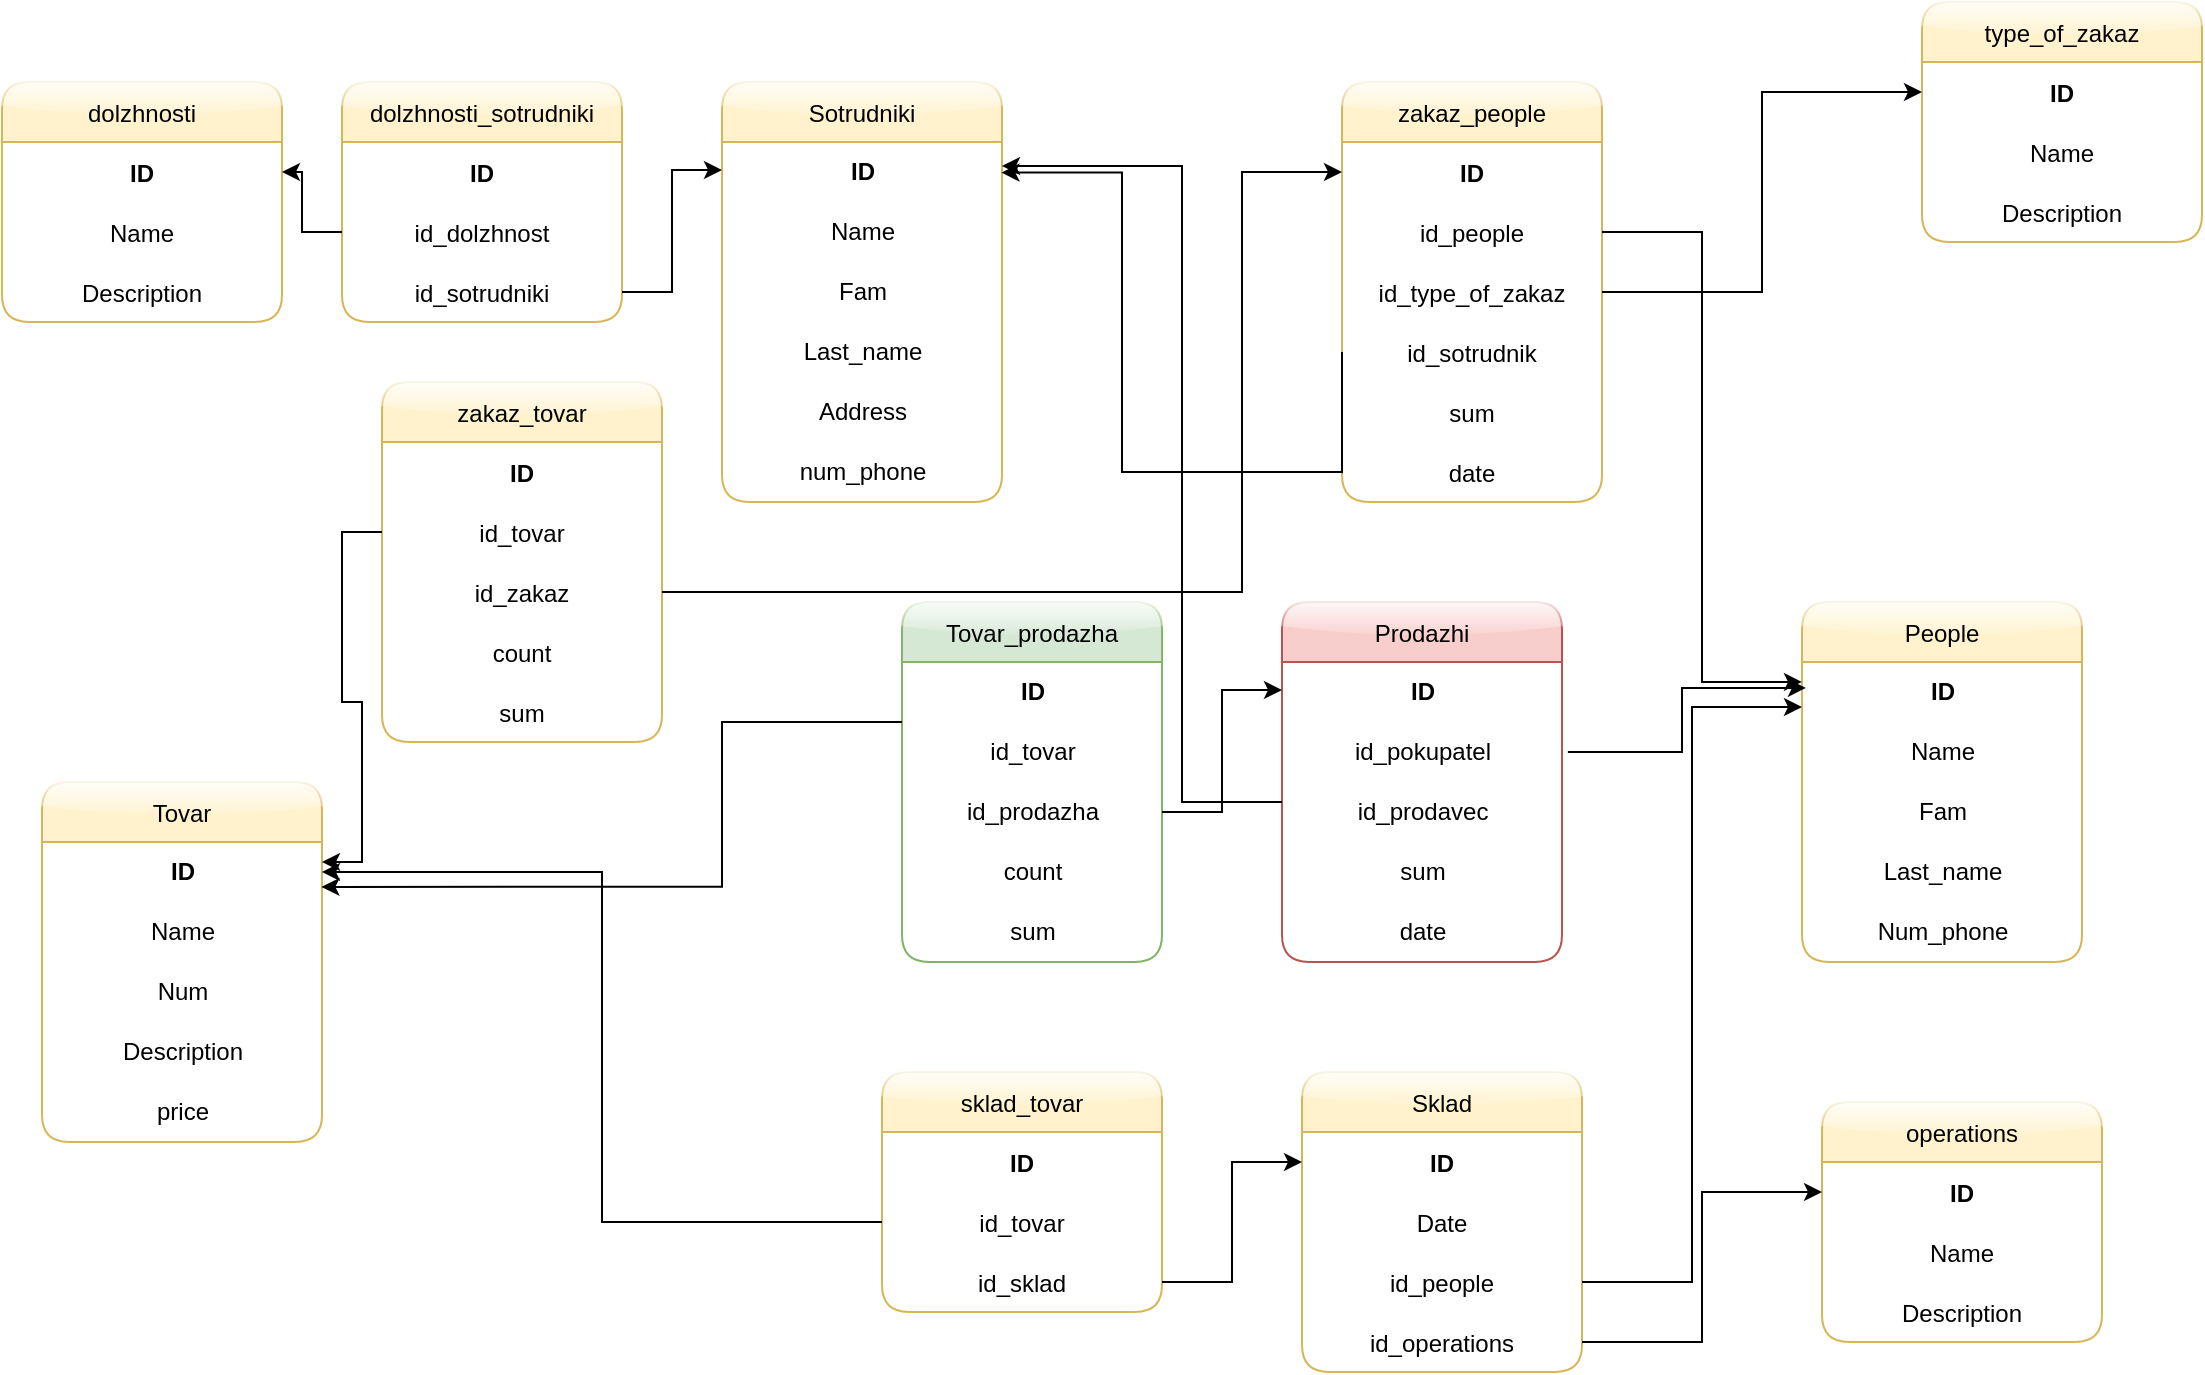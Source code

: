 <mxfile version="20.5.1" type="github">
  <diagram name="Page-1" id="efa7a0a1-bf9b-a30e-e6df-94a7791c09e9">
    <mxGraphModel dx="2066" dy="669" grid="1" gridSize="10" guides="1" tooltips="1" connect="1" arrows="1" fold="1" page="1" pageScale="1" pageWidth="826" pageHeight="1169" background="none" math="0" shadow="0">
      <root>
        <mxCell id="0" />
        <mxCell id="1" parent="0" />
        <mxCell id="ebfX2xSwdslehIs39QLn-114" value="People" style="swimlane;fontStyle=0;childLayout=stackLayout;horizontal=1;startSize=30;horizontalStack=0;resizeParent=1;resizeParentMax=0;resizeLast=0;collapsible=1;marginBottom=0;fillColor=#fff2cc;strokeColor=#d6b656;swimlaneFillColor=default;perimeterSpacing=1;rounded=1;shadow=0;sketch=0;glass=1;swimlaneLine=1;" parent="1" vertex="1">
          <mxGeometry x="660" y="540" width="140" height="180" as="geometry" />
        </mxCell>
        <mxCell id="ebfX2xSwdslehIs39QLn-123" value="&lt;div align=&quot;center&quot;&gt;&lt;b&gt;ID&lt;/b&gt;&lt;/div&gt;" style="text;html=1;align=center;verticalAlign=middle;resizable=0;points=[];autosize=1;strokeColor=none;fillColor=none;" parent="ebfX2xSwdslehIs39QLn-114" vertex="1">
          <mxGeometry y="30" width="140" height="30" as="geometry" />
        </mxCell>
        <mxCell id="ebfX2xSwdslehIs39QLn-129" value="Name" style="text;html=1;align=center;verticalAlign=middle;resizable=0;points=[];autosize=1;strokeColor=none;fillColor=none;" parent="ebfX2xSwdslehIs39QLn-114" vertex="1">
          <mxGeometry y="60" width="140" height="30" as="geometry" />
        </mxCell>
        <mxCell id="ebfX2xSwdslehIs39QLn-130" value="Fam" style="text;html=1;align=center;verticalAlign=middle;resizable=0;points=[];autosize=1;strokeColor=none;fillColor=none;" parent="ebfX2xSwdslehIs39QLn-114" vertex="1">
          <mxGeometry y="90" width="140" height="30" as="geometry" />
        </mxCell>
        <mxCell id="ebfX2xSwdslehIs39QLn-131" value="Last_name" style="text;html=1;align=center;verticalAlign=middle;resizable=0;points=[];autosize=1;strokeColor=none;fillColor=none;" parent="ebfX2xSwdslehIs39QLn-114" vertex="1">
          <mxGeometry y="120" width="140" height="30" as="geometry" />
        </mxCell>
        <mxCell id="ebfX2xSwdslehIs39QLn-132" value="Num_phone" style="text;html=1;align=center;verticalAlign=middle;resizable=0;points=[];autosize=1;strokeColor=none;fillColor=none;" parent="ebfX2xSwdslehIs39QLn-114" vertex="1">
          <mxGeometry y="150" width="140" height="30" as="geometry" />
        </mxCell>
        <mxCell id="wyc7OIWixu-rkBDjUx6X-9" style="edgeStyle=orthogonalEdgeStyle;rounded=0;orthogonalLoop=1;jettySize=auto;html=1;exitX=1.021;exitY=0.5;exitDx=0;exitDy=0;entryX=0.014;entryY=0.433;entryDx=0;entryDy=0;entryPerimeter=0;exitPerimeter=0;" edge="1" parent="1" source="ebfX2xSwdslehIs39QLn-137" target="ebfX2xSwdslehIs39QLn-123">
          <mxGeometry relative="1" as="geometry" />
        </mxCell>
        <mxCell id="ebfX2xSwdslehIs39QLn-124" value="Prodazhi" style="swimlane;fontStyle=0;childLayout=stackLayout;horizontal=1;startSize=30;horizontalStack=0;resizeParent=1;resizeParentMax=0;resizeLast=0;collapsible=1;marginBottom=0;fillColor=#f8cecc;strokeColor=#b85450;swimlaneFillColor=default;rounded=1;shadow=0;sketch=0;glass=1;" parent="1" vertex="1">
          <mxGeometry x="400" y="540" width="140" height="180" as="geometry" />
        </mxCell>
        <mxCell id="ebfX2xSwdslehIs39QLn-125" value="&lt;div align=&quot;center&quot;&gt;&lt;b&gt;ID&lt;/b&gt;&lt;/div&gt;" style="text;html=1;align=center;verticalAlign=middle;resizable=0;points=[];autosize=1;strokeColor=none;fillColor=none;" parent="ebfX2xSwdslehIs39QLn-124" vertex="1">
          <mxGeometry y="30" width="140" height="30" as="geometry" />
        </mxCell>
        <mxCell id="ebfX2xSwdslehIs39QLn-137" value="id_pokupatel" style="text;html=1;align=center;verticalAlign=middle;resizable=0;points=[];autosize=1;strokeColor=none;fillColor=none;" parent="ebfX2xSwdslehIs39QLn-124" vertex="1">
          <mxGeometry y="60" width="140" height="30" as="geometry" />
        </mxCell>
        <mxCell id="ebfX2xSwdslehIs39QLn-138" value="id_prodavec" style="text;html=1;align=center;verticalAlign=middle;resizable=0;points=[];autosize=1;strokeColor=none;fillColor=none;" parent="ebfX2xSwdslehIs39QLn-124" vertex="1">
          <mxGeometry y="90" width="140" height="30" as="geometry" />
        </mxCell>
        <mxCell id="wyc7OIWixu-rkBDjUx6X-6" value="sum" style="text;html=1;align=center;verticalAlign=middle;resizable=0;points=[];autosize=1;strokeColor=none;fillColor=none;" vertex="1" parent="ebfX2xSwdslehIs39QLn-124">
          <mxGeometry y="120" width="140" height="30" as="geometry" />
        </mxCell>
        <mxCell id="wyc7OIWixu-rkBDjUx6X-7" value="date" style="text;html=1;align=center;verticalAlign=middle;resizable=0;points=[];autosize=1;strokeColor=none;fillColor=none;" vertex="1" parent="ebfX2xSwdslehIs39QLn-124">
          <mxGeometry y="150" width="140" height="30" as="geometry" />
        </mxCell>
        <mxCell id="wyc7OIWixu-rkBDjUx6X-10" value="Tovar_prodazha" style="swimlane;fontStyle=0;childLayout=stackLayout;horizontal=1;startSize=30;horizontalStack=0;resizeParent=1;resizeParentMax=0;resizeLast=0;collapsible=1;marginBottom=0;fillColor=#d5e8d4;strokeColor=#82b366;swimlaneFillColor=default;rounded=1;shadow=0;sketch=0;glass=1;" vertex="1" parent="1">
          <mxGeometry x="210" y="540" width="130" height="180" as="geometry" />
        </mxCell>
        <mxCell id="wyc7OIWixu-rkBDjUx6X-11" value="&lt;div align=&quot;center&quot;&gt;&lt;b&gt;ID&lt;/b&gt;&lt;/div&gt;" style="text;html=1;align=center;verticalAlign=middle;resizable=0;points=[];autosize=1;strokeColor=none;fillColor=none;" vertex="1" parent="wyc7OIWixu-rkBDjUx6X-10">
          <mxGeometry y="30" width="130" height="30" as="geometry" />
        </mxCell>
        <mxCell id="wyc7OIWixu-rkBDjUx6X-12" value="id_tovar" style="text;html=1;align=center;verticalAlign=middle;resizable=0;points=[];autosize=1;strokeColor=none;fillColor=none;" vertex="1" parent="wyc7OIWixu-rkBDjUx6X-10">
          <mxGeometry y="60" width="130" height="30" as="geometry" />
        </mxCell>
        <mxCell id="wyc7OIWixu-rkBDjUx6X-13" value="id_prodazha" style="text;html=1;align=center;verticalAlign=middle;resizable=0;points=[];autosize=1;strokeColor=none;fillColor=none;" vertex="1" parent="wyc7OIWixu-rkBDjUx6X-10">
          <mxGeometry y="90" width="130" height="30" as="geometry" />
        </mxCell>
        <mxCell id="wyc7OIWixu-rkBDjUx6X-14" value="count" style="text;html=1;align=center;verticalAlign=middle;resizable=0;points=[];autosize=1;strokeColor=none;fillColor=none;" vertex="1" parent="wyc7OIWixu-rkBDjUx6X-10">
          <mxGeometry y="120" width="130" height="30" as="geometry" />
        </mxCell>
        <mxCell id="wyc7OIWixu-rkBDjUx6X-15" value="sum" style="text;html=1;align=center;verticalAlign=middle;resizable=0;points=[];autosize=1;strokeColor=none;fillColor=none;" vertex="1" parent="wyc7OIWixu-rkBDjUx6X-10">
          <mxGeometry y="150" width="130" height="30" as="geometry" />
        </mxCell>
        <mxCell id="wyc7OIWixu-rkBDjUx6X-17" value="Tovar" style="swimlane;fontStyle=0;childLayout=stackLayout;horizontal=1;startSize=30;horizontalStack=0;resizeParent=1;resizeParentMax=0;resizeLast=0;collapsible=1;marginBottom=0;fillColor=#fff2cc;strokeColor=#d6b656;swimlaneFillColor=default;rounded=1;shadow=0;sketch=0;glass=1;" vertex="1" parent="1">
          <mxGeometry x="-220" y="630" width="140" height="180" as="geometry" />
        </mxCell>
        <mxCell id="wyc7OIWixu-rkBDjUx6X-18" value="&lt;div align=&quot;center&quot;&gt;&lt;b&gt;ID&lt;/b&gt;&lt;/div&gt;" style="text;html=1;align=center;verticalAlign=middle;resizable=0;points=[];autosize=1;strokeColor=none;fillColor=none;" vertex="1" parent="wyc7OIWixu-rkBDjUx6X-17">
          <mxGeometry y="30" width="140" height="30" as="geometry" />
        </mxCell>
        <mxCell id="wyc7OIWixu-rkBDjUx6X-19" value="Name" style="text;html=1;align=center;verticalAlign=middle;resizable=0;points=[];autosize=1;strokeColor=none;fillColor=none;" vertex="1" parent="wyc7OIWixu-rkBDjUx6X-17">
          <mxGeometry y="60" width="140" height="30" as="geometry" />
        </mxCell>
        <mxCell id="wyc7OIWixu-rkBDjUx6X-20" value="Num" style="text;html=1;align=center;verticalAlign=middle;resizable=0;points=[];autosize=1;strokeColor=none;fillColor=none;" vertex="1" parent="wyc7OIWixu-rkBDjUx6X-17">
          <mxGeometry y="90" width="140" height="30" as="geometry" />
        </mxCell>
        <mxCell id="wyc7OIWixu-rkBDjUx6X-21" value="Description" style="text;html=1;align=center;verticalAlign=middle;resizable=0;points=[];autosize=1;strokeColor=none;fillColor=none;" vertex="1" parent="wyc7OIWixu-rkBDjUx6X-17">
          <mxGeometry y="120" width="140" height="30" as="geometry" />
        </mxCell>
        <mxCell id="wyc7OIWixu-rkBDjUx6X-22" value="price" style="text;html=1;align=center;verticalAlign=middle;resizable=0;points=[];autosize=1;strokeColor=none;fillColor=none;" vertex="1" parent="wyc7OIWixu-rkBDjUx6X-17">
          <mxGeometry y="150" width="140" height="30" as="geometry" />
        </mxCell>
        <mxCell id="wyc7OIWixu-rkBDjUx6X-24" style="edgeStyle=orthogonalEdgeStyle;rounded=0;orthogonalLoop=1;jettySize=auto;html=1;entryX=0;entryY=0.467;entryDx=0;entryDy=0;entryPerimeter=0;" edge="1" parent="1" source="wyc7OIWixu-rkBDjUx6X-13" target="ebfX2xSwdslehIs39QLn-125">
          <mxGeometry relative="1" as="geometry" />
        </mxCell>
        <mxCell id="wyc7OIWixu-rkBDjUx6X-25" value="Sotrudniki" style="swimlane;fontStyle=0;childLayout=stackLayout;horizontal=1;startSize=30;horizontalStack=0;resizeParent=1;resizeParentMax=0;resizeLast=0;collapsible=1;marginBottom=0;fillColor=#fff2cc;strokeColor=#d6b656;gradientColor=none;swimlaneFillColor=default;rounded=1;shadow=0;sketch=0;glass=1;" vertex="1" parent="1">
          <mxGeometry x="120" y="280" width="140" height="210" as="geometry">
            <mxRectangle x="90" y="280" width="100" height="30" as="alternateBounds" />
          </mxGeometry>
        </mxCell>
        <mxCell id="wyc7OIWixu-rkBDjUx6X-26" value="&lt;div align=&quot;center&quot;&gt;&lt;b&gt;ID&lt;/b&gt;&lt;/div&gt;" style="text;html=1;align=center;verticalAlign=middle;resizable=0;points=[];autosize=1;strokeColor=none;fillColor=none;" vertex="1" parent="wyc7OIWixu-rkBDjUx6X-25">
          <mxGeometry y="30" width="140" height="30" as="geometry" />
        </mxCell>
        <mxCell id="wyc7OIWixu-rkBDjUx6X-27" value="Name" style="text;html=1;align=center;verticalAlign=middle;resizable=0;points=[];autosize=1;strokeColor=none;fillColor=none;" vertex="1" parent="wyc7OIWixu-rkBDjUx6X-25">
          <mxGeometry y="60" width="140" height="30" as="geometry" />
        </mxCell>
        <mxCell id="wyc7OIWixu-rkBDjUx6X-28" value="Fam" style="text;html=1;align=center;verticalAlign=middle;resizable=0;points=[];autosize=1;strokeColor=none;fillColor=none;" vertex="1" parent="wyc7OIWixu-rkBDjUx6X-25">
          <mxGeometry y="90" width="140" height="30" as="geometry" />
        </mxCell>
        <mxCell id="wyc7OIWixu-rkBDjUx6X-29" value="Last_name" style="text;html=1;align=center;verticalAlign=middle;resizable=0;points=[];autosize=1;strokeColor=none;fillColor=none;" vertex="1" parent="wyc7OIWixu-rkBDjUx6X-25">
          <mxGeometry y="120" width="140" height="30" as="geometry" />
        </mxCell>
        <mxCell id="wyc7OIWixu-rkBDjUx6X-42" value="Address" style="text;html=1;align=center;verticalAlign=middle;resizable=0;points=[];autosize=1;strokeColor=none;fillColor=none;" vertex="1" parent="wyc7OIWixu-rkBDjUx6X-25">
          <mxGeometry y="150" width="140" height="30" as="geometry" />
        </mxCell>
        <mxCell id="wyc7OIWixu-rkBDjUx6X-43" value="num_phone" style="text;html=1;align=center;verticalAlign=middle;resizable=0;points=[];autosize=1;strokeColor=none;fillColor=none;" vertex="1" parent="wyc7OIWixu-rkBDjUx6X-25">
          <mxGeometry y="180" width="140" height="30" as="geometry" />
        </mxCell>
        <mxCell id="wyc7OIWixu-rkBDjUx6X-44" style="edgeStyle=orthogonalEdgeStyle;rounded=0;orthogonalLoop=1;jettySize=auto;html=1;entryX=1;entryY=0.4;entryDx=0;entryDy=0;entryPerimeter=0;" edge="1" parent="1" source="ebfX2xSwdslehIs39QLn-138" target="wyc7OIWixu-rkBDjUx6X-26">
          <mxGeometry relative="1" as="geometry">
            <Array as="points">
              <mxPoint x="350" y="640" />
              <mxPoint x="350" y="322" />
            </Array>
          </mxGeometry>
        </mxCell>
        <mxCell id="wyc7OIWixu-rkBDjUx6X-46" value="dolzhnosti" style="swimlane;fontStyle=0;childLayout=stackLayout;horizontal=1;startSize=30;horizontalStack=0;resizeParent=1;resizeParentMax=0;resizeLast=0;collapsible=1;marginBottom=0;rounded=1;shadow=0;glass=1;sketch=0;gradientColor=none;fillColor=#fff2cc;strokeColor=#d6b656;swimlaneFillColor=default;" vertex="1" parent="1">
          <mxGeometry x="-240" y="280" width="140" height="120" as="geometry" />
        </mxCell>
        <mxCell id="wyc7OIWixu-rkBDjUx6X-47" value="ID" style="text;strokeColor=none;fillColor=none;align=center;verticalAlign=middle;spacingLeft=4;spacingRight=4;overflow=hidden;points=[[0,0.5],[1,0.5]];portConstraint=eastwest;rotatable=0;rounded=1;shadow=0;glass=1;sketch=0;fontStyle=1" vertex="1" parent="wyc7OIWixu-rkBDjUx6X-46">
          <mxGeometry y="30" width="140" height="30" as="geometry" />
        </mxCell>
        <mxCell id="wyc7OIWixu-rkBDjUx6X-55" value="Name" style="text;strokeColor=none;fillColor=none;align=center;verticalAlign=middle;spacingLeft=4;spacingRight=4;overflow=hidden;points=[[0,0.5],[1,0.5]];portConstraint=eastwest;rotatable=0;rounded=1;shadow=0;glass=1;sketch=0;fontStyle=0" vertex="1" parent="wyc7OIWixu-rkBDjUx6X-46">
          <mxGeometry y="60" width="140" height="30" as="geometry" />
        </mxCell>
        <mxCell id="wyc7OIWixu-rkBDjUx6X-56" value="Description" style="text;strokeColor=none;fillColor=none;align=center;verticalAlign=middle;spacingLeft=4;spacingRight=4;overflow=hidden;points=[[0,0.5],[1,0.5]];portConstraint=eastwest;rotatable=0;rounded=1;shadow=0;glass=1;sketch=0;fontStyle=0" vertex="1" parent="wyc7OIWixu-rkBDjUx6X-46">
          <mxGeometry y="90" width="140" height="30" as="geometry" />
        </mxCell>
        <mxCell id="wyc7OIWixu-rkBDjUx6X-57" value="dolzhnosti_sotrudniki" style="swimlane;fontStyle=0;childLayout=stackLayout;horizontal=1;startSize=30;horizontalStack=0;resizeParent=1;resizeParentMax=0;resizeLast=0;collapsible=1;marginBottom=0;rounded=1;shadow=0;glass=1;sketch=0;gradientColor=none;fillColor=#fff2cc;strokeColor=#d6b656;swimlaneFillColor=default;" vertex="1" parent="1">
          <mxGeometry x="-70" y="280" width="140" height="120" as="geometry" />
        </mxCell>
        <mxCell id="wyc7OIWixu-rkBDjUx6X-58" value="ID" style="text;strokeColor=none;fillColor=none;align=center;verticalAlign=middle;spacingLeft=4;spacingRight=4;overflow=hidden;points=[[0,0.5],[1,0.5]];portConstraint=eastwest;rotatable=0;rounded=1;shadow=0;glass=1;sketch=0;fontStyle=1" vertex="1" parent="wyc7OIWixu-rkBDjUx6X-57">
          <mxGeometry y="30" width="140" height="30" as="geometry" />
        </mxCell>
        <mxCell id="wyc7OIWixu-rkBDjUx6X-59" value="id_dolzhnost" style="text;strokeColor=none;fillColor=none;align=center;verticalAlign=middle;spacingLeft=4;spacingRight=4;overflow=hidden;points=[[0,0.5],[1,0.5]];portConstraint=eastwest;rotatable=0;rounded=1;shadow=0;glass=1;sketch=0;fontStyle=0" vertex="1" parent="wyc7OIWixu-rkBDjUx6X-57">
          <mxGeometry y="60" width="140" height="30" as="geometry" />
        </mxCell>
        <mxCell id="wyc7OIWixu-rkBDjUx6X-60" value="id_sotrudniki" style="text;strokeColor=none;fillColor=none;align=center;verticalAlign=middle;spacingLeft=4;spacingRight=4;overflow=hidden;points=[[0,0.5],[1,0.5]];portConstraint=eastwest;rotatable=0;rounded=1;shadow=0;glass=1;sketch=0;fontStyle=0" vertex="1" parent="wyc7OIWixu-rkBDjUx6X-57">
          <mxGeometry y="90" width="140" height="30" as="geometry" />
        </mxCell>
        <mxCell id="wyc7OIWixu-rkBDjUx6X-61" style="edgeStyle=orthogonalEdgeStyle;rounded=0;orthogonalLoop=1;jettySize=auto;html=1;exitX=0;exitY=0.5;exitDx=0;exitDy=0;entryX=1;entryY=0.5;entryDx=0;entryDy=0;" edge="1" parent="1" source="wyc7OIWixu-rkBDjUx6X-59" target="wyc7OIWixu-rkBDjUx6X-47">
          <mxGeometry relative="1" as="geometry" />
        </mxCell>
        <mxCell id="wyc7OIWixu-rkBDjUx6X-62" style="edgeStyle=orthogonalEdgeStyle;rounded=0;orthogonalLoop=1;jettySize=auto;html=1;exitX=1;exitY=0.5;exitDx=0;exitDy=0;entryX=0;entryY=0.467;entryDx=0;entryDy=0;entryPerimeter=0;" edge="1" parent="1" source="wyc7OIWixu-rkBDjUx6X-60" target="wyc7OIWixu-rkBDjUx6X-26">
          <mxGeometry relative="1" as="geometry" />
        </mxCell>
        <mxCell id="wyc7OIWixu-rkBDjUx6X-63" value="Sklad" style="swimlane;fontStyle=0;childLayout=stackLayout;horizontal=1;startSize=30;horizontalStack=0;resizeParent=1;resizeParentMax=0;resizeLast=0;collapsible=1;marginBottom=0;rounded=1;shadow=0;glass=1;sketch=0;gradientColor=none;fillColor=#fff2cc;strokeColor=#d6b656;swimlaneFillColor=default;" vertex="1" parent="1">
          <mxGeometry x="410" y="775" width="140" height="150" as="geometry" />
        </mxCell>
        <mxCell id="wyc7OIWixu-rkBDjUx6X-64" value="ID" style="text;strokeColor=none;fillColor=none;align=center;verticalAlign=middle;spacingLeft=4;spacingRight=4;overflow=hidden;points=[[0,0.5],[1,0.5]];portConstraint=eastwest;rotatable=0;rounded=1;shadow=0;glass=1;sketch=0;fontStyle=1" vertex="1" parent="wyc7OIWixu-rkBDjUx6X-63">
          <mxGeometry y="30" width="140" height="30" as="geometry" />
        </mxCell>
        <mxCell id="wyc7OIWixu-rkBDjUx6X-65" value="Date" style="text;strokeColor=none;fillColor=none;align=center;verticalAlign=middle;spacingLeft=4;spacingRight=4;overflow=hidden;points=[[0,0.5],[1,0.5]];portConstraint=eastwest;rotatable=0;rounded=1;shadow=0;glass=1;sketch=0;fontStyle=0" vertex="1" parent="wyc7OIWixu-rkBDjUx6X-63">
          <mxGeometry y="60" width="140" height="30" as="geometry" />
        </mxCell>
        <mxCell id="wyc7OIWixu-rkBDjUx6X-66" value="id_people" style="text;strokeColor=none;fillColor=none;align=center;verticalAlign=middle;spacingLeft=4;spacingRight=4;overflow=hidden;points=[[0,0.5],[1,0.5]];portConstraint=eastwest;rotatable=0;rounded=1;shadow=0;glass=1;sketch=0;fontStyle=0" vertex="1" parent="wyc7OIWixu-rkBDjUx6X-63">
          <mxGeometry y="90" width="140" height="30" as="geometry" />
        </mxCell>
        <mxCell id="wyc7OIWixu-rkBDjUx6X-67" value="id_operations" style="text;strokeColor=none;fillColor=none;align=center;verticalAlign=middle;spacingLeft=4;spacingRight=4;overflow=hidden;points=[[0,0.5],[1,0.5]];portConstraint=eastwest;rotatable=0;rounded=1;shadow=0;glass=1;sketch=0;fontStyle=0" vertex="1" parent="wyc7OIWixu-rkBDjUx6X-63">
          <mxGeometry y="120" width="140" height="30" as="geometry" />
        </mxCell>
        <mxCell id="wyc7OIWixu-rkBDjUx6X-68" value="operations" style="swimlane;fontStyle=0;childLayout=stackLayout;horizontal=1;startSize=30;horizontalStack=0;resizeParent=1;resizeParentMax=0;resizeLast=0;collapsible=1;marginBottom=0;rounded=1;shadow=0;glass=1;sketch=0;gradientColor=none;fillColor=#fff2cc;strokeColor=#d6b656;swimlaneFillColor=default;" vertex="1" parent="1">
          <mxGeometry x="670" y="790" width="140" height="120" as="geometry" />
        </mxCell>
        <mxCell id="wyc7OIWixu-rkBDjUx6X-69" value="ID" style="text;strokeColor=none;fillColor=none;align=center;verticalAlign=middle;spacingLeft=4;spacingRight=4;overflow=hidden;points=[[0,0.5],[1,0.5]];portConstraint=eastwest;rotatable=0;rounded=1;shadow=0;glass=1;sketch=0;fontStyle=1" vertex="1" parent="wyc7OIWixu-rkBDjUx6X-68">
          <mxGeometry y="30" width="140" height="30" as="geometry" />
        </mxCell>
        <mxCell id="wyc7OIWixu-rkBDjUx6X-70" value="Name" style="text;strokeColor=none;fillColor=none;align=center;verticalAlign=middle;spacingLeft=4;spacingRight=4;overflow=hidden;points=[[0,0.5],[1,0.5]];portConstraint=eastwest;rotatable=0;rounded=1;shadow=0;glass=1;sketch=0;fontStyle=0" vertex="1" parent="wyc7OIWixu-rkBDjUx6X-68">
          <mxGeometry y="60" width="140" height="30" as="geometry" />
        </mxCell>
        <mxCell id="wyc7OIWixu-rkBDjUx6X-71" value="Description" style="text;strokeColor=none;fillColor=none;align=center;verticalAlign=middle;spacingLeft=4;spacingRight=4;overflow=hidden;points=[[0,0.5],[1,0.5]];portConstraint=eastwest;rotatable=0;rounded=1;shadow=0;glass=1;sketch=0;fontStyle=0" vertex="1" parent="wyc7OIWixu-rkBDjUx6X-68">
          <mxGeometry y="90" width="140" height="30" as="geometry" />
        </mxCell>
        <mxCell id="wyc7OIWixu-rkBDjUx6X-77" style="edgeStyle=orthogonalEdgeStyle;rounded=0;orthogonalLoop=1;jettySize=auto;html=1;exitX=1;exitY=0.5;exitDx=0;exitDy=0;entryX=0;entryY=0.5;entryDx=0;entryDy=0;" edge="1" parent="1" source="wyc7OIWixu-rkBDjUx6X-67" target="wyc7OIWixu-rkBDjUx6X-69">
          <mxGeometry relative="1" as="geometry" />
        </mxCell>
        <mxCell id="wyc7OIWixu-rkBDjUx6X-78" style="edgeStyle=orthogonalEdgeStyle;rounded=0;orthogonalLoop=1;jettySize=auto;html=1;exitX=1;exitY=0.5;exitDx=0;exitDy=0;entryX=0;entryY=0.751;entryDx=0;entryDy=0;entryPerimeter=0;" edge="1" parent="1" source="wyc7OIWixu-rkBDjUx6X-66" target="ebfX2xSwdslehIs39QLn-123">
          <mxGeometry relative="1" as="geometry" />
        </mxCell>
        <mxCell id="wyc7OIWixu-rkBDjUx6X-79" value="sklad_tovar" style="swimlane;fontStyle=0;childLayout=stackLayout;horizontal=1;startSize=30;horizontalStack=0;resizeParent=1;resizeParentMax=0;resizeLast=0;collapsible=1;marginBottom=0;rounded=1;shadow=0;glass=1;sketch=0;gradientColor=none;fillColor=#fff2cc;strokeColor=#d6b656;swimlaneFillColor=default;" vertex="1" parent="1">
          <mxGeometry x="200" y="775" width="140" height="120" as="geometry" />
        </mxCell>
        <mxCell id="wyc7OIWixu-rkBDjUx6X-80" value="ID" style="text;strokeColor=none;fillColor=none;align=center;verticalAlign=middle;spacingLeft=4;spacingRight=4;overflow=hidden;points=[[0,0.5],[1,0.5]];portConstraint=eastwest;rotatable=0;rounded=1;shadow=0;glass=1;sketch=0;fontStyle=1" vertex="1" parent="wyc7OIWixu-rkBDjUx6X-79">
          <mxGeometry y="30" width="140" height="30" as="geometry" />
        </mxCell>
        <mxCell id="wyc7OIWixu-rkBDjUx6X-81" value="id_tovar" style="text;strokeColor=none;fillColor=none;align=center;verticalAlign=middle;spacingLeft=4;spacingRight=4;overflow=hidden;points=[[0,0.5],[1,0.5]];portConstraint=eastwest;rotatable=0;rounded=1;shadow=0;glass=1;sketch=0;fontStyle=0" vertex="1" parent="wyc7OIWixu-rkBDjUx6X-79">
          <mxGeometry y="60" width="140" height="30" as="geometry" />
        </mxCell>
        <mxCell id="wyc7OIWixu-rkBDjUx6X-82" value="id_sklad" style="text;strokeColor=none;fillColor=none;align=center;verticalAlign=middle;spacingLeft=4;spacingRight=4;overflow=hidden;points=[[0,0.5],[1,0.5]];portConstraint=eastwest;rotatable=0;rounded=1;shadow=0;glass=1;sketch=0;fontStyle=0" vertex="1" parent="wyc7OIWixu-rkBDjUx6X-79">
          <mxGeometry y="90" width="140" height="30" as="geometry" />
        </mxCell>
        <mxCell id="wyc7OIWixu-rkBDjUx6X-83" style="edgeStyle=orthogonalEdgeStyle;rounded=0;orthogonalLoop=1;jettySize=auto;html=1;exitX=1;exitY=0.5;exitDx=0;exitDy=0;entryX=0;entryY=0.5;entryDx=0;entryDy=0;" edge="1" parent="1" source="wyc7OIWixu-rkBDjUx6X-82" target="wyc7OIWixu-rkBDjUx6X-64">
          <mxGeometry relative="1" as="geometry" />
        </mxCell>
        <mxCell id="wyc7OIWixu-rkBDjUx6X-85" style="edgeStyle=orthogonalEdgeStyle;rounded=0;orthogonalLoop=1;jettySize=auto;html=1;entryX=0.998;entryY=0.748;entryDx=0;entryDy=0;entryPerimeter=0;" edge="1" parent="1" source="wyc7OIWixu-rkBDjUx6X-12" target="wyc7OIWixu-rkBDjUx6X-18">
          <mxGeometry relative="1" as="geometry">
            <Array as="points">
              <mxPoint x="120" y="600" />
              <mxPoint x="120" y="682" />
            </Array>
          </mxGeometry>
        </mxCell>
        <mxCell id="wyc7OIWixu-rkBDjUx6X-86" style="edgeStyle=orthogonalEdgeStyle;rounded=0;orthogonalLoop=1;jettySize=auto;html=1;entryX=1;entryY=0.5;entryDx=0;entryDy=0;entryPerimeter=0;" edge="1" parent="1" source="wyc7OIWixu-rkBDjUx6X-81" target="wyc7OIWixu-rkBDjUx6X-18">
          <mxGeometry relative="1" as="geometry" />
        </mxCell>
        <mxCell id="wyc7OIWixu-rkBDjUx6X-87" value="zakaz_people" style="swimlane;fontStyle=0;childLayout=stackLayout;horizontal=1;startSize=30;horizontalStack=0;resizeParent=1;resizeParentMax=0;resizeLast=0;collapsible=1;marginBottom=0;rounded=1;shadow=0;glass=1;sketch=0;gradientColor=none;fillColor=#fff2cc;strokeColor=#d6b656;swimlaneFillColor=default;" vertex="1" parent="1">
          <mxGeometry x="430" y="280" width="130" height="210" as="geometry" />
        </mxCell>
        <mxCell id="wyc7OIWixu-rkBDjUx6X-88" value="ID" style="text;strokeColor=none;fillColor=none;align=center;verticalAlign=middle;spacingLeft=4;spacingRight=4;overflow=hidden;points=[[0,0.5],[1,0.5]];portConstraint=eastwest;rotatable=0;rounded=1;shadow=0;glass=1;sketch=0;fontStyle=1" vertex="1" parent="wyc7OIWixu-rkBDjUx6X-87">
          <mxGeometry y="30" width="130" height="30" as="geometry" />
        </mxCell>
        <mxCell id="wyc7OIWixu-rkBDjUx6X-89" value="id_people" style="text;strokeColor=none;fillColor=none;align=center;verticalAlign=middle;spacingLeft=4;spacingRight=4;overflow=hidden;points=[[0,0.5],[1,0.5]];portConstraint=eastwest;rotatable=0;rounded=1;shadow=0;glass=1;sketch=0;fontStyle=0" vertex="1" parent="wyc7OIWixu-rkBDjUx6X-87">
          <mxGeometry y="60" width="130" height="30" as="geometry" />
        </mxCell>
        <mxCell id="wyc7OIWixu-rkBDjUx6X-92" value="id_type_of_zakaz" style="text;strokeColor=none;fillColor=none;align=center;verticalAlign=middle;spacingLeft=4;spacingRight=4;overflow=hidden;points=[[0,0.5],[1,0.5]];portConstraint=eastwest;rotatable=0;rounded=1;shadow=0;glass=1;sketch=0;fontStyle=0" vertex="1" parent="wyc7OIWixu-rkBDjUx6X-87">
          <mxGeometry y="90" width="130" height="30" as="geometry" />
        </mxCell>
        <mxCell id="wyc7OIWixu-rkBDjUx6X-108" value="id_sotrudnik" style="text;strokeColor=none;fillColor=none;align=center;verticalAlign=middle;spacingLeft=4;spacingRight=4;overflow=hidden;points=[[0,0.5],[1,0.5]];portConstraint=eastwest;rotatable=0;rounded=1;shadow=0;glass=1;sketch=0;fontStyle=0" vertex="1" parent="wyc7OIWixu-rkBDjUx6X-87">
          <mxGeometry y="120" width="130" height="30" as="geometry" />
        </mxCell>
        <mxCell id="wyc7OIWixu-rkBDjUx6X-91" value="sum" style="text;strokeColor=none;fillColor=none;align=center;verticalAlign=middle;spacingLeft=4;spacingRight=4;overflow=hidden;points=[[0,0.5],[1,0.5]];portConstraint=eastwest;rotatable=0;rounded=1;shadow=0;glass=1;sketch=0;fontStyle=0" vertex="1" parent="wyc7OIWixu-rkBDjUx6X-87">
          <mxGeometry y="150" width="130" height="30" as="geometry" />
        </mxCell>
        <mxCell id="wyc7OIWixu-rkBDjUx6X-90" value="date" style="text;strokeColor=none;fillColor=none;align=center;verticalAlign=middle;spacingLeft=4;spacingRight=4;overflow=hidden;points=[[0,0.5],[1,0.5]];portConstraint=eastwest;rotatable=0;rounded=1;shadow=0;glass=1;sketch=0;fontStyle=0" vertex="1" parent="wyc7OIWixu-rkBDjUx6X-87">
          <mxGeometry y="180" width="130" height="30" as="geometry" />
        </mxCell>
        <mxCell id="wyc7OIWixu-rkBDjUx6X-93" value="zakaz_tovar" style="swimlane;fontStyle=0;childLayout=stackLayout;horizontal=1;startSize=30;horizontalStack=0;resizeParent=1;resizeParentMax=0;resizeLast=0;collapsible=1;marginBottom=0;rounded=1;shadow=0;glass=1;sketch=0;gradientColor=none;fillColor=#fff2cc;strokeColor=#d6b656;swimlaneFillColor=default;" vertex="1" parent="1">
          <mxGeometry x="-50" y="430" width="140" height="180" as="geometry" />
        </mxCell>
        <mxCell id="wyc7OIWixu-rkBDjUx6X-94" value="ID" style="text;strokeColor=none;fillColor=none;align=center;verticalAlign=middle;spacingLeft=4;spacingRight=4;overflow=hidden;points=[[0,0.5],[1,0.5]];portConstraint=eastwest;rotatable=0;rounded=1;shadow=0;glass=1;sketch=0;fontStyle=1" vertex="1" parent="wyc7OIWixu-rkBDjUx6X-93">
          <mxGeometry y="30" width="140" height="30" as="geometry" />
        </mxCell>
        <mxCell id="wyc7OIWixu-rkBDjUx6X-95" value="id_tovar" style="text;strokeColor=none;fillColor=none;align=center;verticalAlign=middle;spacingLeft=4;spacingRight=4;overflow=hidden;points=[[0,0.5],[1,0.5]];portConstraint=eastwest;rotatable=0;rounded=1;shadow=0;glass=1;sketch=0;fontStyle=0" vertex="1" parent="wyc7OIWixu-rkBDjUx6X-93">
          <mxGeometry y="60" width="140" height="30" as="geometry" />
        </mxCell>
        <mxCell id="wyc7OIWixu-rkBDjUx6X-96" value="id_zakaz" style="text;strokeColor=none;fillColor=none;align=center;verticalAlign=middle;spacingLeft=4;spacingRight=4;overflow=hidden;points=[[0,0.5],[1,0.5]];portConstraint=eastwest;rotatable=0;rounded=1;shadow=0;glass=1;sketch=0;fontStyle=0" vertex="1" parent="wyc7OIWixu-rkBDjUx6X-93">
          <mxGeometry y="90" width="140" height="30" as="geometry" />
        </mxCell>
        <mxCell id="wyc7OIWixu-rkBDjUx6X-97" value="count" style="text;strokeColor=none;fillColor=none;align=center;verticalAlign=middle;spacingLeft=4;spacingRight=4;overflow=hidden;points=[[0,0.5],[1,0.5]];portConstraint=eastwest;rotatable=0;rounded=1;shadow=0;glass=1;sketch=0;fontStyle=0" vertex="1" parent="wyc7OIWixu-rkBDjUx6X-93">
          <mxGeometry y="120" width="140" height="30" as="geometry" />
        </mxCell>
        <mxCell id="wyc7OIWixu-rkBDjUx6X-98" value="sum" style="text;strokeColor=none;fillColor=none;align=center;verticalAlign=middle;spacingLeft=4;spacingRight=4;overflow=hidden;points=[[0,0.5],[1,0.5]];portConstraint=eastwest;rotatable=0;rounded=1;shadow=0;glass=1;sketch=0;fontStyle=0" vertex="1" parent="wyc7OIWixu-rkBDjUx6X-93">
          <mxGeometry y="150" width="140" height="30" as="geometry" />
        </mxCell>
        <mxCell id="wyc7OIWixu-rkBDjUx6X-99" style="edgeStyle=orthogonalEdgeStyle;rounded=0;orthogonalLoop=1;jettySize=auto;html=1;exitX=0;exitY=0.5;exitDx=0;exitDy=0;entryX=1;entryY=0.333;entryDx=0;entryDy=0;entryPerimeter=0;" edge="1" parent="1" source="wyc7OIWixu-rkBDjUx6X-95" target="wyc7OIWixu-rkBDjUx6X-18">
          <mxGeometry relative="1" as="geometry" />
        </mxCell>
        <mxCell id="wyc7OIWixu-rkBDjUx6X-101" value="type_of_zakaz" style="swimlane;fontStyle=0;childLayout=stackLayout;horizontal=1;startSize=30;horizontalStack=0;resizeParent=1;resizeParentMax=0;resizeLast=0;collapsible=1;marginBottom=0;rounded=1;shadow=0;glass=1;sketch=0;gradientColor=none;fillColor=#fff2cc;strokeColor=#d6b656;swimlaneFillColor=default;" vertex="1" parent="1">
          <mxGeometry x="720" y="240" width="140" height="120" as="geometry" />
        </mxCell>
        <mxCell id="wyc7OIWixu-rkBDjUx6X-102" value="ID" style="text;strokeColor=none;fillColor=none;align=center;verticalAlign=middle;spacingLeft=4;spacingRight=4;overflow=hidden;points=[[0,0.5],[1,0.5]];portConstraint=eastwest;rotatable=0;rounded=1;shadow=0;glass=1;sketch=0;fontStyle=1" vertex="1" parent="wyc7OIWixu-rkBDjUx6X-101">
          <mxGeometry y="30" width="140" height="30" as="geometry" />
        </mxCell>
        <mxCell id="wyc7OIWixu-rkBDjUx6X-103" value="Name" style="text;strokeColor=none;fillColor=none;align=center;verticalAlign=middle;spacingLeft=4;spacingRight=4;overflow=hidden;points=[[0,0.5],[1,0.5]];portConstraint=eastwest;rotatable=0;rounded=1;shadow=0;glass=1;sketch=0;fontStyle=0" vertex="1" parent="wyc7OIWixu-rkBDjUx6X-101">
          <mxGeometry y="60" width="140" height="30" as="geometry" />
        </mxCell>
        <mxCell id="wyc7OIWixu-rkBDjUx6X-104" value="Description" style="text;strokeColor=none;fillColor=none;align=center;verticalAlign=middle;spacingLeft=4;spacingRight=4;overflow=hidden;points=[[0,0.5],[1,0.5]];portConstraint=eastwest;rotatable=0;rounded=1;shadow=0;glass=1;sketch=0;fontStyle=0" vertex="1" parent="wyc7OIWixu-rkBDjUx6X-101">
          <mxGeometry y="90" width="140" height="30" as="geometry" />
        </mxCell>
        <mxCell id="wyc7OIWixu-rkBDjUx6X-105" style="edgeStyle=orthogonalEdgeStyle;rounded=0;orthogonalLoop=1;jettySize=auto;html=1;exitX=1;exitY=0.5;exitDx=0;exitDy=0;entryX=0;entryY=0.5;entryDx=0;entryDy=0;" edge="1" parent="1" source="wyc7OIWixu-rkBDjUx6X-92" target="wyc7OIWixu-rkBDjUx6X-102">
          <mxGeometry relative="1" as="geometry" />
        </mxCell>
        <mxCell id="wyc7OIWixu-rkBDjUx6X-106" style="edgeStyle=orthogonalEdgeStyle;rounded=0;orthogonalLoop=1;jettySize=auto;html=1;exitX=1;exitY=0.5;exitDx=0;exitDy=0;entryX=0;entryY=0.333;entryDx=0;entryDy=0;entryPerimeter=0;" edge="1" parent="1" source="wyc7OIWixu-rkBDjUx6X-89" target="ebfX2xSwdslehIs39QLn-123">
          <mxGeometry relative="1" as="geometry" />
        </mxCell>
        <mxCell id="wyc7OIWixu-rkBDjUx6X-107" style="edgeStyle=orthogonalEdgeStyle;rounded=0;orthogonalLoop=1;jettySize=auto;html=1;exitX=1;exitY=0.5;exitDx=0;exitDy=0;entryX=0;entryY=0.5;entryDx=0;entryDy=0;" edge="1" parent="1" source="wyc7OIWixu-rkBDjUx6X-96" target="wyc7OIWixu-rkBDjUx6X-88">
          <mxGeometry relative="1" as="geometry">
            <Array as="points">
              <mxPoint x="380" y="535" />
              <mxPoint x="380" y="325" />
            </Array>
          </mxGeometry>
        </mxCell>
        <mxCell id="wyc7OIWixu-rkBDjUx6X-109" style="edgeStyle=orthogonalEdgeStyle;rounded=0;orthogonalLoop=1;jettySize=auto;html=1;exitX=0;exitY=0.5;exitDx=0;exitDy=0;entryX=0.998;entryY=0.51;entryDx=0;entryDy=0;entryPerimeter=0;" edge="1" parent="1" source="wyc7OIWixu-rkBDjUx6X-108" target="wyc7OIWixu-rkBDjUx6X-26">
          <mxGeometry relative="1" as="geometry">
            <Array as="points">
              <mxPoint x="320" y="475" />
              <mxPoint x="320" y="325" />
            </Array>
          </mxGeometry>
        </mxCell>
      </root>
    </mxGraphModel>
  </diagram>
</mxfile>
